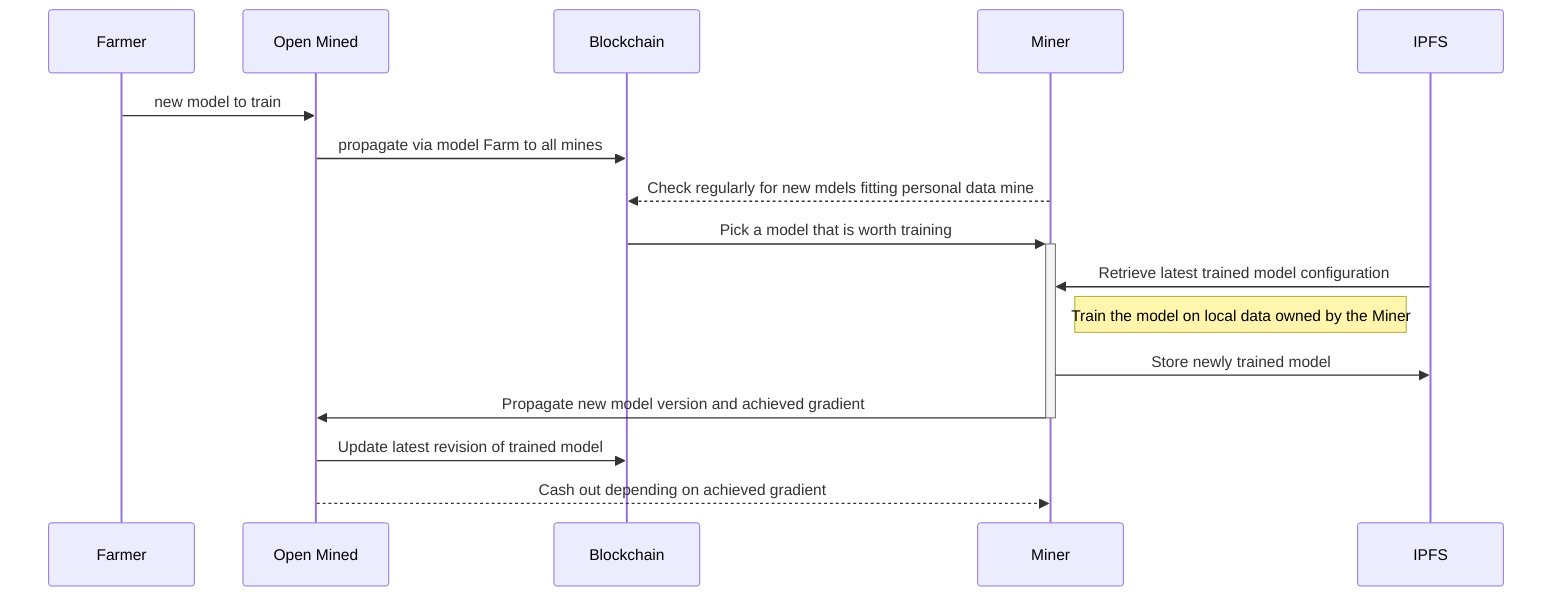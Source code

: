 sequenceDiagram
    participant Farmer
    participant Open Mined
    participant Blockchain
    participant Miner
    participant IPFS

    Farmer->>Open Mined: new model to train
    Open Mined->>Blockchain: propagate via model Farm to all mines
    Miner-->>Blockchain: Check regularly for new mdels fitting personal data mine
    Blockchain->>+Miner: Pick a model that is worth training
    IPFS->>Miner: Retrieve latest trained model configuration
    Note right of Miner: Train the model on local data owned by the Miner
    Miner->>IPFS: Store newly trained model
    Miner->>-Open Mined: Propagate new model version and achieved gradient
    Open Mined->>Blockchain: Update latest revision of trained model
    Open Mined-->>Miner: Cash out depending on achieved gradient